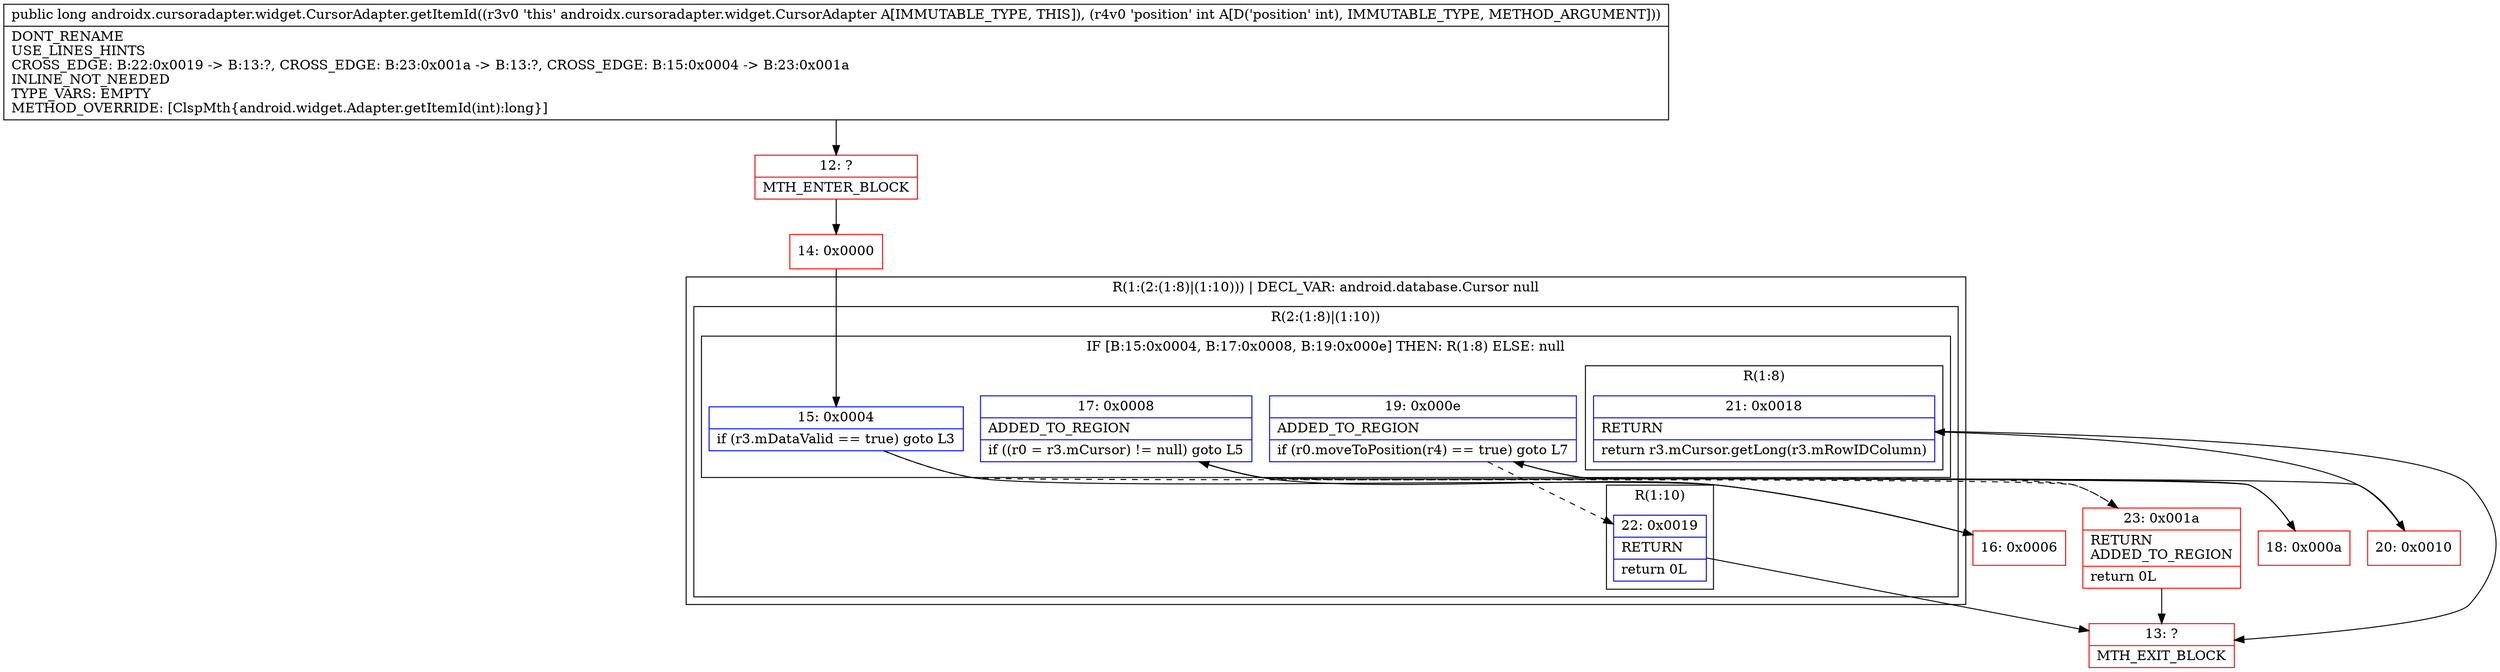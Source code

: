 digraph "CFG forandroidx.cursoradapter.widget.CursorAdapter.getItemId(I)J" {
subgraph cluster_Region_644726338 {
label = "R(1:(2:(1:8)|(1:10))) | DECL_VAR: android.database.Cursor null\l";
node [shape=record,color=blue];
subgraph cluster_Region_1944373369 {
label = "R(2:(1:8)|(1:10))";
node [shape=record,color=blue];
subgraph cluster_IfRegion_2023474457 {
label = "IF [B:15:0x0004, B:17:0x0008, B:19:0x000e] THEN: R(1:8) ELSE: null";
node [shape=record,color=blue];
Node_15 [shape=record,label="{15\:\ 0x0004|if (r3.mDataValid == true) goto L3\l}"];
Node_17 [shape=record,label="{17\:\ 0x0008|ADDED_TO_REGION\l|if ((r0 = r3.mCursor) != null) goto L5\l}"];
Node_19 [shape=record,label="{19\:\ 0x000e|ADDED_TO_REGION\l|if (r0.moveToPosition(r4) == true) goto L7\l}"];
subgraph cluster_Region_1466968790 {
label = "R(1:8)";
node [shape=record,color=blue];
Node_21 [shape=record,label="{21\:\ 0x0018|RETURN\l|return r3.mCursor.getLong(r3.mRowIDColumn)\l}"];
}
}
subgraph cluster_Region_480510420 {
label = "R(1:10)";
node [shape=record,color=blue];
Node_22 [shape=record,label="{22\:\ 0x0019|RETURN\l|return 0L\l}"];
}
}
}
Node_12 [shape=record,color=red,label="{12\:\ ?|MTH_ENTER_BLOCK\l}"];
Node_14 [shape=record,color=red,label="{14\:\ 0x0000}"];
Node_16 [shape=record,color=red,label="{16\:\ 0x0006}"];
Node_18 [shape=record,color=red,label="{18\:\ 0x000a}"];
Node_20 [shape=record,color=red,label="{20\:\ 0x0010}"];
Node_13 [shape=record,color=red,label="{13\:\ ?|MTH_EXIT_BLOCK\l}"];
Node_23 [shape=record,color=red,label="{23\:\ 0x001a|RETURN\lADDED_TO_REGION\l|return 0L\l}"];
MethodNode[shape=record,label="{public long androidx.cursoradapter.widget.CursorAdapter.getItemId((r3v0 'this' androidx.cursoradapter.widget.CursorAdapter A[IMMUTABLE_TYPE, THIS]), (r4v0 'position' int A[D('position' int), IMMUTABLE_TYPE, METHOD_ARGUMENT]))  | DONT_RENAME\lUSE_LINES_HINTS\lCROSS_EDGE: B:22:0x0019 \-\> B:13:?, CROSS_EDGE: B:23:0x001a \-\> B:13:?, CROSS_EDGE: B:15:0x0004 \-\> B:23:0x001a\lINLINE_NOT_NEEDED\lTYPE_VARS: EMPTY\lMETHOD_OVERRIDE: [ClspMth\{android.widget.Adapter.getItemId(int):long\}]\l}"];
MethodNode -> Node_12;Node_15 -> Node_16;
Node_15 -> Node_23[style=dashed];
Node_17 -> Node_18;
Node_17 -> Node_23[style=dashed];
Node_19 -> Node_20;
Node_19 -> Node_22[style=dashed];
Node_21 -> Node_13;
Node_22 -> Node_13;
Node_12 -> Node_14;
Node_14 -> Node_15;
Node_16 -> Node_17;
Node_18 -> Node_19;
Node_20 -> Node_21;
Node_23 -> Node_13;
}

